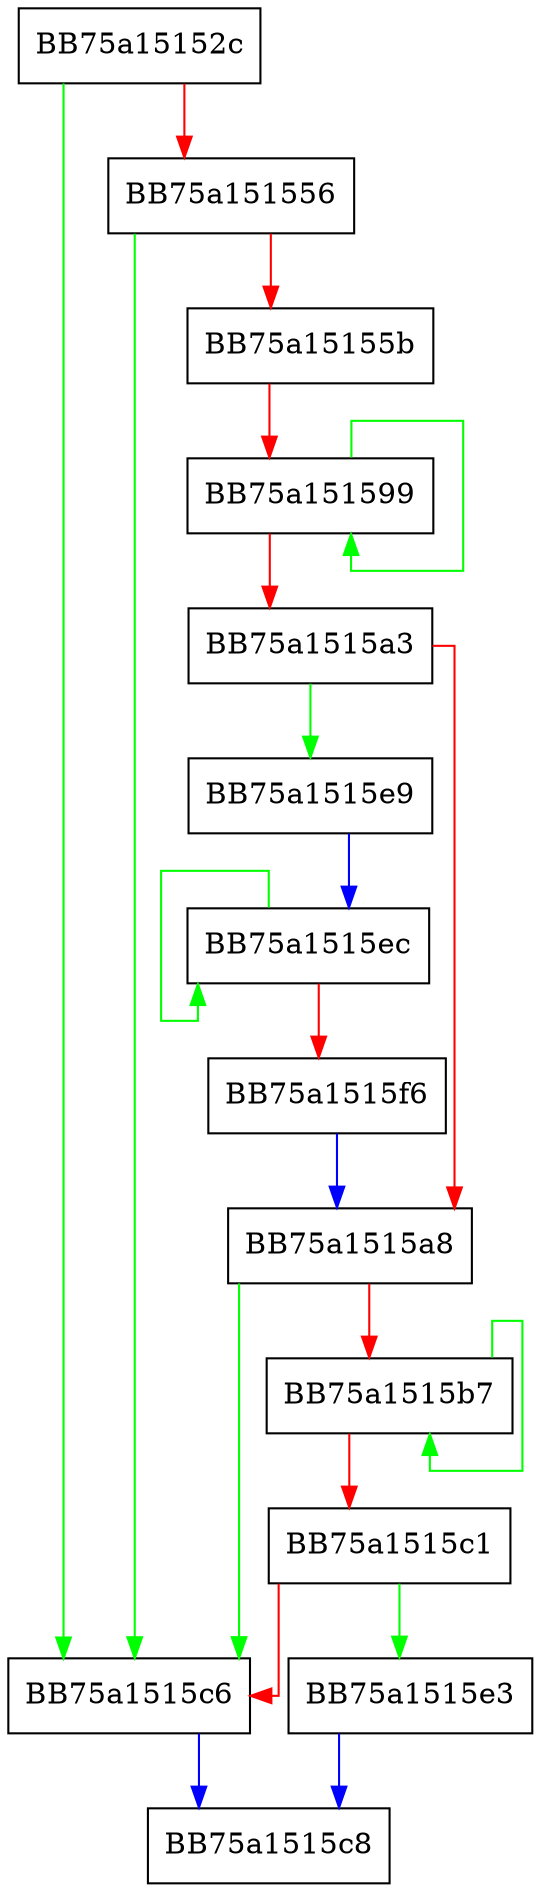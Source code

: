 digraph PathStartWith {
  node [shape="box"];
  graph [splines=ortho];
  BB75a15152c -> BB75a1515c6 [color="green"];
  BB75a15152c -> BB75a151556 [color="red"];
  BB75a151556 -> BB75a1515c6 [color="green"];
  BB75a151556 -> BB75a15155b [color="red"];
  BB75a15155b -> BB75a151599 [color="red"];
  BB75a151599 -> BB75a151599 [color="green"];
  BB75a151599 -> BB75a1515a3 [color="red"];
  BB75a1515a3 -> BB75a1515e9 [color="green"];
  BB75a1515a3 -> BB75a1515a8 [color="red"];
  BB75a1515a8 -> BB75a1515c6 [color="green"];
  BB75a1515a8 -> BB75a1515b7 [color="red"];
  BB75a1515b7 -> BB75a1515b7 [color="green"];
  BB75a1515b7 -> BB75a1515c1 [color="red"];
  BB75a1515c1 -> BB75a1515e3 [color="green"];
  BB75a1515c1 -> BB75a1515c6 [color="red"];
  BB75a1515c6 -> BB75a1515c8 [color="blue"];
  BB75a1515e3 -> BB75a1515c8 [color="blue"];
  BB75a1515e9 -> BB75a1515ec [color="blue"];
  BB75a1515ec -> BB75a1515ec [color="green"];
  BB75a1515ec -> BB75a1515f6 [color="red"];
  BB75a1515f6 -> BB75a1515a8 [color="blue"];
}